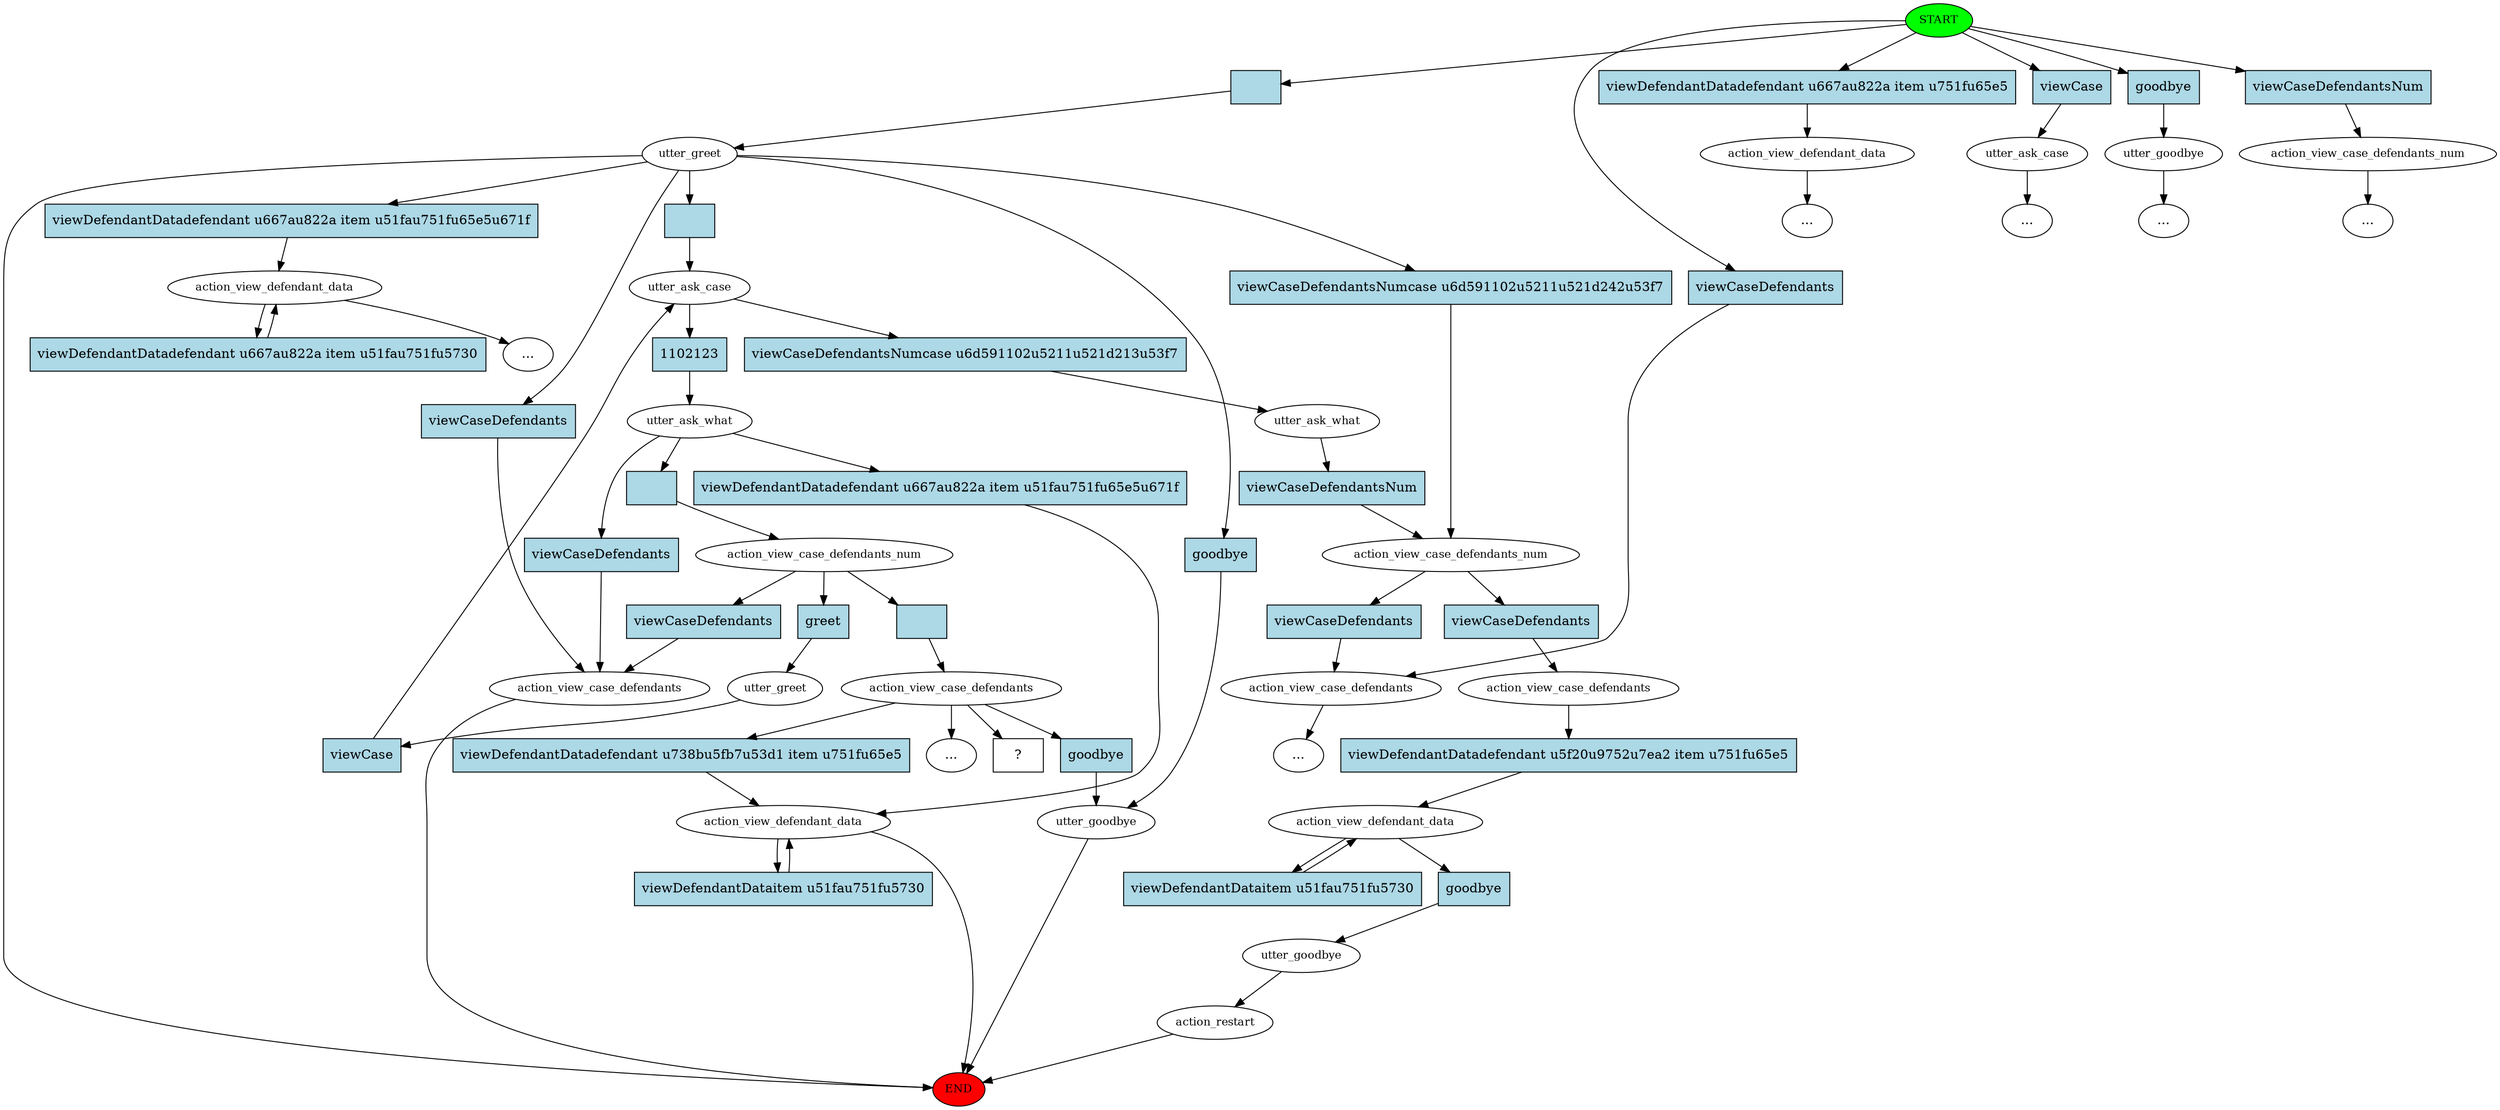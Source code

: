digraph  {
0 [class="start active", fillcolor=green, fontsize=12, label=START, style=filled];
"-1" [class=end, fillcolor=red, fontsize=12, label=END, style=filled];
1 [class=active, fontsize=12, label=utter_greet];
2 [class="", fontsize=12, label=action_view_defendant_data];
5 [class=active, fontsize=12, label=utter_ask_case];
6 [class=active, fontsize=12, label=utter_ask_what];
7 [class=active, fontsize=12, label=action_view_case_defendants_num];
8 [class="", fontsize=12, label=action_view_case_defendants];
"-4" [class=ellipsis, label="..."];
20 [class=active, fontsize=12, label=action_view_case_defendants];
21 [class="", fontsize=12, label=action_view_defendant_data];
22 [class="", fontsize=12, label=action_view_defendant_data];
27 [class="", fontsize=12, label=utter_greet];
"-6" [class=ellipsis, label="..."];
32 [class="", fontsize=12, label=utter_ask_case];
"-7" [class=ellipsis, label="..."];
36 [class="", fontsize=12, label=action_view_case_defendants];
46 [class="", fontsize=12, label=utter_ask_what];
47 [class="", fontsize=12, label=action_view_case_defendants_num];
48 [class="", fontsize=12, label=action_view_case_defendants];
49 [class="", fontsize=12, label=action_view_defendant_data];
51 [class="", fontsize=12, label=utter_goodbye];
52 [class="", fontsize=12, label=action_restart];
59 [class="", fontsize=12, label=utter_goodbye];
64 [class="", fontsize=12, label=utter_goodbye];
"-9" [class=ellipsis, label="..."];
"-10" [class=ellipsis, label="..."];
68 [class="", fontsize=12, label=action_view_case_defendants_num];
"-11" [class=ellipsis, label="..."];
"-12" [class=ellipsis, label="..."];
77 [class="intent dashed active", label="  ?  ", shape=rect];
78 [class="intent active", fillcolor=lightblue, label="", shape=rect, style=filled];
79 [class=intent, fillcolor=lightblue, label="viewDefendantDatadefendant u667au822a item u751fu65e5", shape=rect, style=filled];
80 [class=intent, fillcolor=lightblue, label=viewCase, shape=rect, style=filled];
81 [class=intent, fillcolor=lightblue, label=viewCaseDefendants, shape=rect, style=filled];
82 [class=intent, fillcolor=lightblue, label=goodbye, shape=rect, style=filled];
83 [class=intent, fillcolor=lightblue, label=viewCaseDefendantsNum, shape=rect, style=filled];
84 [class=intent, fillcolor=lightblue, label="viewDefendantDatadefendant u667au822a item u51fau751fu65e5u671f", shape=rect, style=filled];
85 [class="intent active", fillcolor=lightblue, label="", shape=rect, style=filled];
86 [class=intent, fillcolor=lightblue, label=viewCaseDefendants, shape=rect, style=filled];
87 [class=intent, fillcolor=lightblue, label="viewCaseDefendantsNumcase u6d591102u5211u521d242u53f7", shape=rect, style=filled];
88 [class=intent, fillcolor=lightblue, label=goodbye, shape=rect, style=filled];
89 [class=intent, fillcolor=lightblue, label="viewDefendantDatadefendant u667au822a item u51fau751fu5730", shape=rect, style=filled];
90 [class="intent active", fillcolor=lightblue, label=1102123, shape=rect, style=filled];
91 [class=intent, fillcolor=lightblue, label="viewCaseDefendantsNumcase u6d591102u5211u521d213u53f7", shape=rect, style=filled];
92 [class="intent active", fillcolor=lightblue, label="", shape=rect, style=filled];
93 [class=intent, fillcolor=lightblue, label=viewCaseDefendants, shape=rect, style=filled];
94 [class=intent, fillcolor=lightblue, label="viewDefendantDatadefendant u667au822a item u51fau751fu65e5u671f", shape=rect, style=filled];
95 [class=intent, fillcolor=lightblue, label=viewCaseDefendants, shape=rect, style=filled];
96 [class="intent active", fillcolor=lightblue, label="", shape=rect, style=filled];
97 [class=intent, fillcolor=lightblue, label=greet, shape=rect, style=filled];
98 [class=intent, fillcolor=lightblue, label="viewDefendantDatadefendant u738bu5fb7u53d1 item u751fu65e5", shape=rect, style=filled];
99 [class=intent, fillcolor=lightblue, label=goodbye, shape=rect, style=filled];
100 [class=intent, fillcolor=lightblue, label="viewDefendantDataitem u51fau751fu5730", shape=rect, style=filled];
101 [class=intent, fillcolor=lightblue, label=viewCase, shape=rect, style=filled];
102 [class=intent, fillcolor=lightblue, label=viewCaseDefendantsNum, shape=rect, style=filled];
103 [class=intent, fillcolor=lightblue, label=viewCaseDefendants, shape=rect, style=filled];
104 [class=intent, fillcolor=lightblue, label=viewCaseDefendants, shape=rect, style=filled];
105 [class=intent, fillcolor=lightblue, label="viewDefendantDatadefendant u5f20u9752u7ea2 item u751fu65e5", shape=rect, style=filled];
106 [class=intent, fillcolor=lightblue, label=goodbye, shape=rect, style=filled];
107 [class=intent, fillcolor=lightblue, label="viewDefendantDataitem u51fau751fu5730", shape=rect, style=filled];
0 -> 78  [class=active, key=0];
0 -> 79  [class="", key=0];
0 -> 80  [class="", key=0];
0 -> 81  [class="", key=0];
0 -> 82  [class="", key=0];
0 -> 83  [class="", key=0];
1 -> "-1"  [class="", key=NONE, label=""];
1 -> 84  [class="", key=0];
1 -> 85  [class=active, key=0];
1 -> 86  [class="", key=0];
1 -> 87  [class="", key=0];
1 -> 88  [class="", key=0];
2 -> "-4"  [class="", key=NONE, label=""];
2 -> 89  [class="", key=0];
5 -> 90  [class=active, key=0];
5 -> 91  [class="", key=0];
6 -> 92  [class=active, key=0];
6 -> 93  [class="", key=0];
6 -> 94  [class="", key=0];
7 -> 95  [class="", key=0];
7 -> 96  [class=active, key=0];
7 -> 97  [class="", key=0];
8 -> "-1"  [class="", key=NONE, label=""];
20 -> "-6"  [class="", key=NONE, label=""];
20 -> 77  [class=active, key=NONE, label=""];
20 -> 98  [class="", key=0];
20 -> 99  [class="", key=0];
21 -> "-1"  [class="", key=NONE, label=""];
21 -> 100  [class="", key=0];
22 -> "-12"  [class="", key=NONE, label=""];
27 -> 101  [class="", key=0];
32 -> "-7"  [class="", key=NONE, label=""];
36 -> "-10"  [class="", key=NONE, label=""];
46 -> 102  [class="", key=0];
47 -> 103  [class="", key=0];
47 -> 104  [class="", key=0];
48 -> 105  [class="", key=0];
49 -> 106  [class="", key=0];
49 -> 107  [class="", key=0];
51 -> 52  [class="", key=NONE, label=""];
52 -> "-1"  [class="", key=NONE, label=""];
59 -> "-1"  [class="", key=NONE, label=""];
64 -> "-9"  [class="", key=NONE, label=""];
68 -> "-11"  [class="", key=NONE, label=""];
78 -> 1  [class=active, key=0];
79 -> 22  [class="", key=0];
80 -> 32  [class="", key=0];
81 -> 36  [class="", key=0];
82 -> 64  [class="", key=0];
83 -> 68  [class="", key=0];
84 -> 2  [class="", key=0];
85 -> 5  [class=active, key=0];
86 -> 8  [class="", key=0];
87 -> 47  [class="", key=0];
88 -> 59  [class="", key=0];
89 -> 2  [class="", key=0];
90 -> 6  [class=active, key=0];
91 -> 46  [class="", key=0];
92 -> 7  [class=active, key=0];
93 -> 8  [class="", key=0];
94 -> 21  [class="", key=0];
95 -> 8  [class="", key=0];
96 -> 20  [class=active, key=0];
97 -> 27  [class="", key=0];
98 -> 21  [class="", key=0];
99 -> 59  [class="", key=0];
100 -> 21  [class="", key=0];
101 -> 5  [class="", key=0];
102 -> 47  [class="", key=0];
103 -> 48  [class="", key=0];
104 -> 36  [class="", key=0];
105 -> 49  [class="", key=0];
106 -> 51  [class="", key=0];
107 -> 49  [class="", key=0];
}
